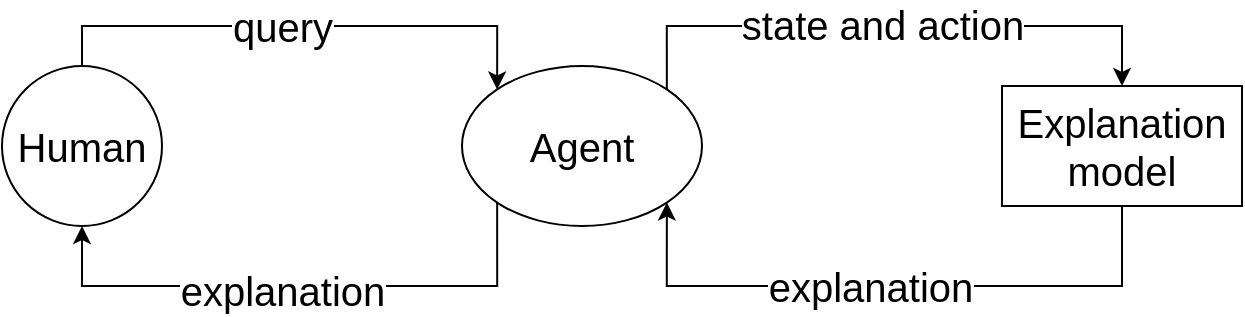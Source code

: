 <mxfile version="15.4.3" type="github">
  <diagram id="0_0tAG-te3PN_c8cfoPu" name="Page-1">
    <mxGraphModel dx="868" dy="478" grid="1" gridSize="10" guides="1" tooltips="1" connect="1" arrows="1" fold="1" page="1" pageScale="1" pageWidth="850" pageHeight="1100" math="0" shadow="0">
      <root>
        <mxCell id="0" />
        <mxCell id="1" parent="0" />
        <mxCell id="zGKaFh12sOiq3w4vf_gh-5" style="edgeStyle=orthogonalEdgeStyle;rounded=0;orthogonalLoop=1;jettySize=auto;html=1;exitX=1;exitY=0;exitDx=0;exitDy=0;entryX=0.5;entryY=0;entryDx=0;entryDy=0;fontSize=20;" edge="1" parent="1" source="wdogyhV1ooz12Hr0zi-Z-1" target="wdogyhV1ooz12Hr0zi-Z-3">
          <mxGeometry relative="1" as="geometry">
            <Array as="points">
              <mxPoint x="412" y="120" />
              <mxPoint x="640" y="120" />
            </Array>
          </mxGeometry>
        </mxCell>
        <mxCell id="zGKaFh12sOiq3w4vf_gh-11" value="state and action" style="edgeLabel;html=1;align=center;verticalAlign=middle;resizable=0;points=[];fontSize=20;" vertex="1" connectable="0" parent="zGKaFh12sOiq3w4vf_gh-5">
          <mxGeometry x="-0.203" y="1" relative="1" as="geometry">
            <mxPoint x="24" as="offset" />
          </mxGeometry>
        </mxCell>
        <mxCell id="zGKaFh12sOiq3w4vf_gh-10" style="edgeStyle=orthogonalEdgeStyle;rounded=0;orthogonalLoop=1;jettySize=auto;html=1;exitX=0;exitY=1;exitDx=0;exitDy=0;entryX=0.5;entryY=1;entryDx=0;entryDy=0;fontSize=20;" edge="1" parent="1" source="wdogyhV1ooz12Hr0zi-Z-1" target="wdogyhV1ooz12Hr0zi-Z-4">
          <mxGeometry relative="1" as="geometry">
            <Array as="points">
              <mxPoint x="328" y="250" />
              <mxPoint x="120" y="250" />
            </Array>
          </mxGeometry>
        </mxCell>
        <mxCell id="zGKaFh12sOiq3w4vf_gh-13" value="explanation" style="edgeLabel;html=1;align=center;verticalAlign=middle;resizable=0;points=[];fontSize=20;" vertex="1" connectable="0" parent="zGKaFh12sOiq3w4vf_gh-10">
          <mxGeometry x="0.191" y="2" relative="1" as="geometry">
            <mxPoint x="17" as="offset" />
          </mxGeometry>
        </mxCell>
        <mxCell id="wdogyhV1ooz12Hr0zi-Z-1" value="Agent" style="ellipse;whiteSpace=wrap;html=1;fontSize=20;" parent="1" vertex="1">
          <mxGeometry x="310" y="140" width="120" height="80" as="geometry" />
        </mxCell>
        <mxCell id="zGKaFh12sOiq3w4vf_gh-9" style="edgeStyle=orthogonalEdgeStyle;rounded=0;orthogonalLoop=1;jettySize=auto;html=1;exitX=0.5;exitY=1;exitDx=0;exitDy=0;entryX=1;entryY=1;entryDx=0;entryDy=0;fontSize=20;" edge="1" parent="1" source="wdogyhV1ooz12Hr0zi-Z-3" target="wdogyhV1ooz12Hr0zi-Z-1">
          <mxGeometry relative="1" as="geometry">
            <Array as="points">
              <mxPoint x="640" y="250" />
              <mxPoint x="412" y="250" />
            </Array>
          </mxGeometry>
        </mxCell>
        <mxCell id="zGKaFh12sOiq3w4vf_gh-12" value="explanation" style="edgeLabel;html=1;align=center;verticalAlign=middle;resizable=0;points=[];fontSize=20;" vertex="1" connectable="0" parent="zGKaFh12sOiq3w4vf_gh-9">
          <mxGeometry x="0.073" relative="1" as="geometry">
            <mxPoint as="offset" />
          </mxGeometry>
        </mxCell>
        <mxCell id="wdogyhV1ooz12Hr0zi-Z-3" value="Explanation model" style="rounded=0;whiteSpace=wrap;html=1;fontSize=20;" parent="1" vertex="1">
          <mxGeometry x="580" y="150" width="120" height="60" as="geometry" />
        </mxCell>
        <mxCell id="zGKaFh12sOiq3w4vf_gh-4" value="query" style="edgeStyle=orthogonalEdgeStyle;rounded=0;orthogonalLoop=1;jettySize=auto;html=1;exitX=0.5;exitY=0;exitDx=0;exitDy=0;entryX=0;entryY=0;entryDx=0;entryDy=0;fontSize=20;" edge="1" parent="1" source="wdogyhV1ooz12Hr0zi-Z-4" target="wdogyhV1ooz12Hr0zi-Z-1">
          <mxGeometry x="-0.074" relative="1" as="geometry">
            <Array as="points">
              <mxPoint x="120" y="120" />
              <mxPoint x="328" y="120" />
            </Array>
            <mxPoint as="offset" />
          </mxGeometry>
        </mxCell>
        <mxCell id="wdogyhV1ooz12Hr0zi-Z-4" value="Human" style="ellipse;whiteSpace=wrap;html=1;aspect=fixed;fontSize=20;" parent="1" vertex="1">
          <mxGeometry x="80" y="140" width="80" height="80" as="geometry" />
        </mxCell>
      </root>
    </mxGraphModel>
  </diagram>
</mxfile>
